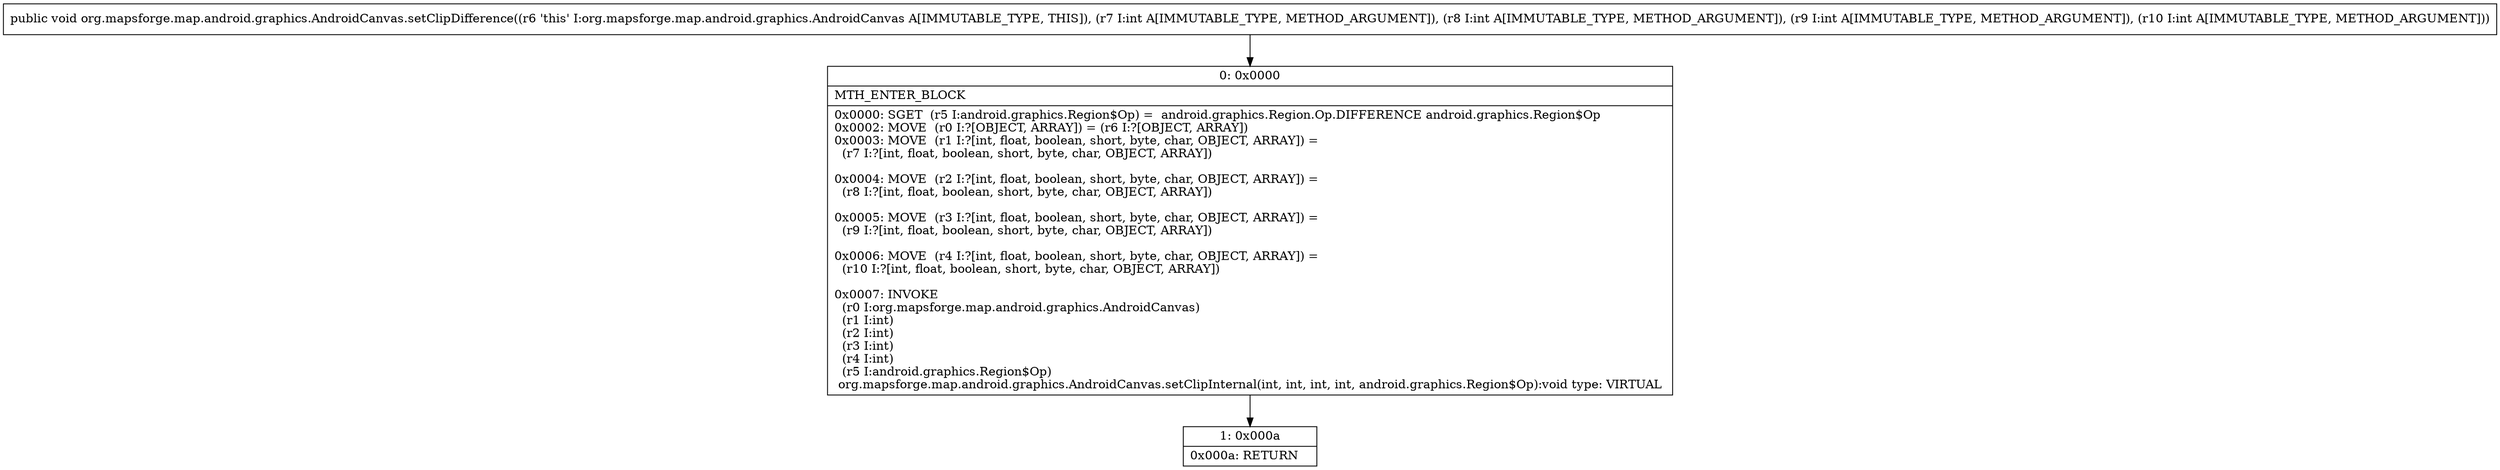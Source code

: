 digraph "CFG fororg.mapsforge.map.android.graphics.AndroidCanvas.setClipDifference(IIII)V" {
Node_0 [shape=record,label="{0\:\ 0x0000|MTH_ENTER_BLOCK\l|0x0000: SGET  (r5 I:android.graphics.Region$Op) =  android.graphics.Region.Op.DIFFERENCE android.graphics.Region$Op \l0x0002: MOVE  (r0 I:?[OBJECT, ARRAY]) = (r6 I:?[OBJECT, ARRAY]) \l0x0003: MOVE  (r1 I:?[int, float, boolean, short, byte, char, OBJECT, ARRAY]) = \l  (r7 I:?[int, float, boolean, short, byte, char, OBJECT, ARRAY])\l \l0x0004: MOVE  (r2 I:?[int, float, boolean, short, byte, char, OBJECT, ARRAY]) = \l  (r8 I:?[int, float, boolean, short, byte, char, OBJECT, ARRAY])\l \l0x0005: MOVE  (r3 I:?[int, float, boolean, short, byte, char, OBJECT, ARRAY]) = \l  (r9 I:?[int, float, boolean, short, byte, char, OBJECT, ARRAY])\l \l0x0006: MOVE  (r4 I:?[int, float, boolean, short, byte, char, OBJECT, ARRAY]) = \l  (r10 I:?[int, float, boolean, short, byte, char, OBJECT, ARRAY])\l \l0x0007: INVOKE  \l  (r0 I:org.mapsforge.map.android.graphics.AndroidCanvas)\l  (r1 I:int)\l  (r2 I:int)\l  (r3 I:int)\l  (r4 I:int)\l  (r5 I:android.graphics.Region$Op)\l org.mapsforge.map.android.graphics.AndroidCanvas.setClipInternal(int, int, int, int, android.graphics.Region$Op):void type: VIRTUAL \l}"];
Node_1 [shape=record,label="{1\:\ 0x000a|0x000a: RETURN   \l}"];
MethodNode[shape=record,label="{public void org.mapsforge.map.android.graphics.AndroidCanvas.setClipDifference((r6 'this' I:org.mapsforge.map.android.graphics.AndroidCanvas A[IMMUTABLE_TYPE, THIS]), (r7 I:int A[IMMUTABLE_TYPE, METHOD_ARGUMENT]), (r8 I:int A[IMMUTABLE_TYPE, METHOD_ARGUMENT]), (r9 I:int A[IMMUTABLE_TYPE, METHOD_ARGUMENT]), (r10 I:int A[IMMUTABLE_TYPE, METHOD_ARGUMENT])) }"];
MethodNode -> Node_0;
Node_0 -> Node_1;
}


